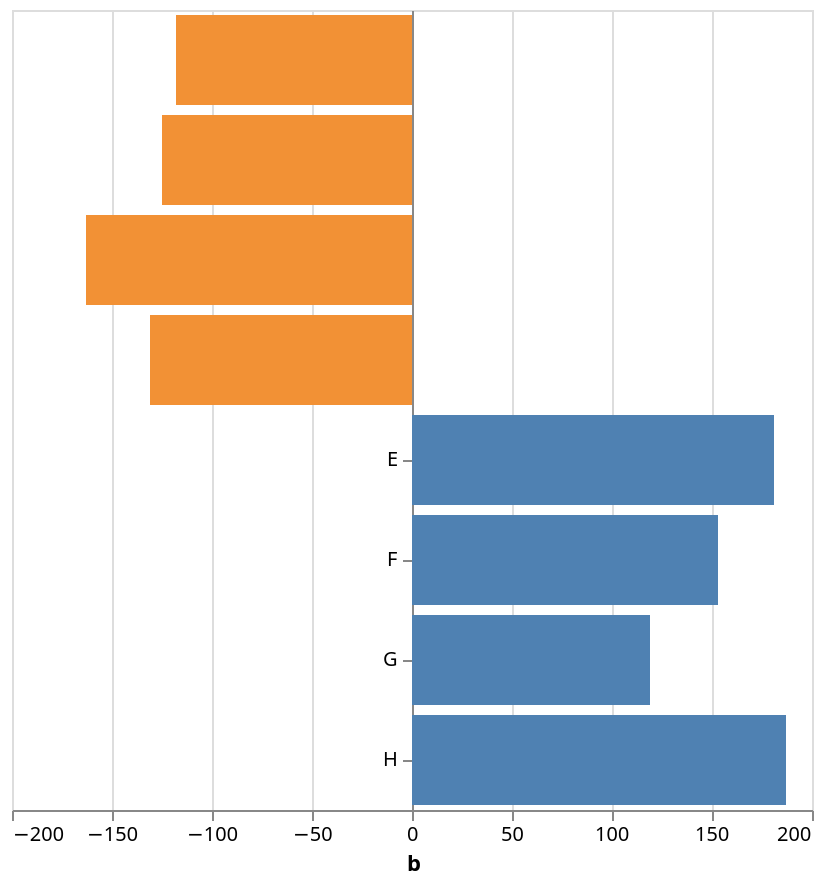 {
    "$schema": "https://vega.github.io/schema/vega-lite/v2.json",
    "description": "Bar Chart with Negative values",
    "width": 400,
    "height": 400,
    "data": {
      "values": [
        {
          "a": "A",
          "b": -118
        },
        {
          "a": "B",
          "b": -125
        },
        {
          "a": "C",
          "b": -163
        },
        {
          "a": "D",
          "b": -131
        },
        {
          "a": "E",
          "b": 181
        },
        {
          "a": "F",
          "b": 153
        },
        {
          "a": "G",
          "b": 119
        },
        {
          "a": "H",
          "b": 187
        }
      ]
    },
    "mark": "bar",
    "encoding": {
      "x": {
        "field": "b",
        "type": "quantitative"
      },
      "y": {
        "field": "a",
        "type": "ordinal",
        "axis": {
          "offset": -200,
          "title": null
        }
      },
      "color": {
        "condition": {
          "test": "datum.b < 0",
          "value": "#F29135"
        },
        "value": "#4F81B2"
      }
    }
  }